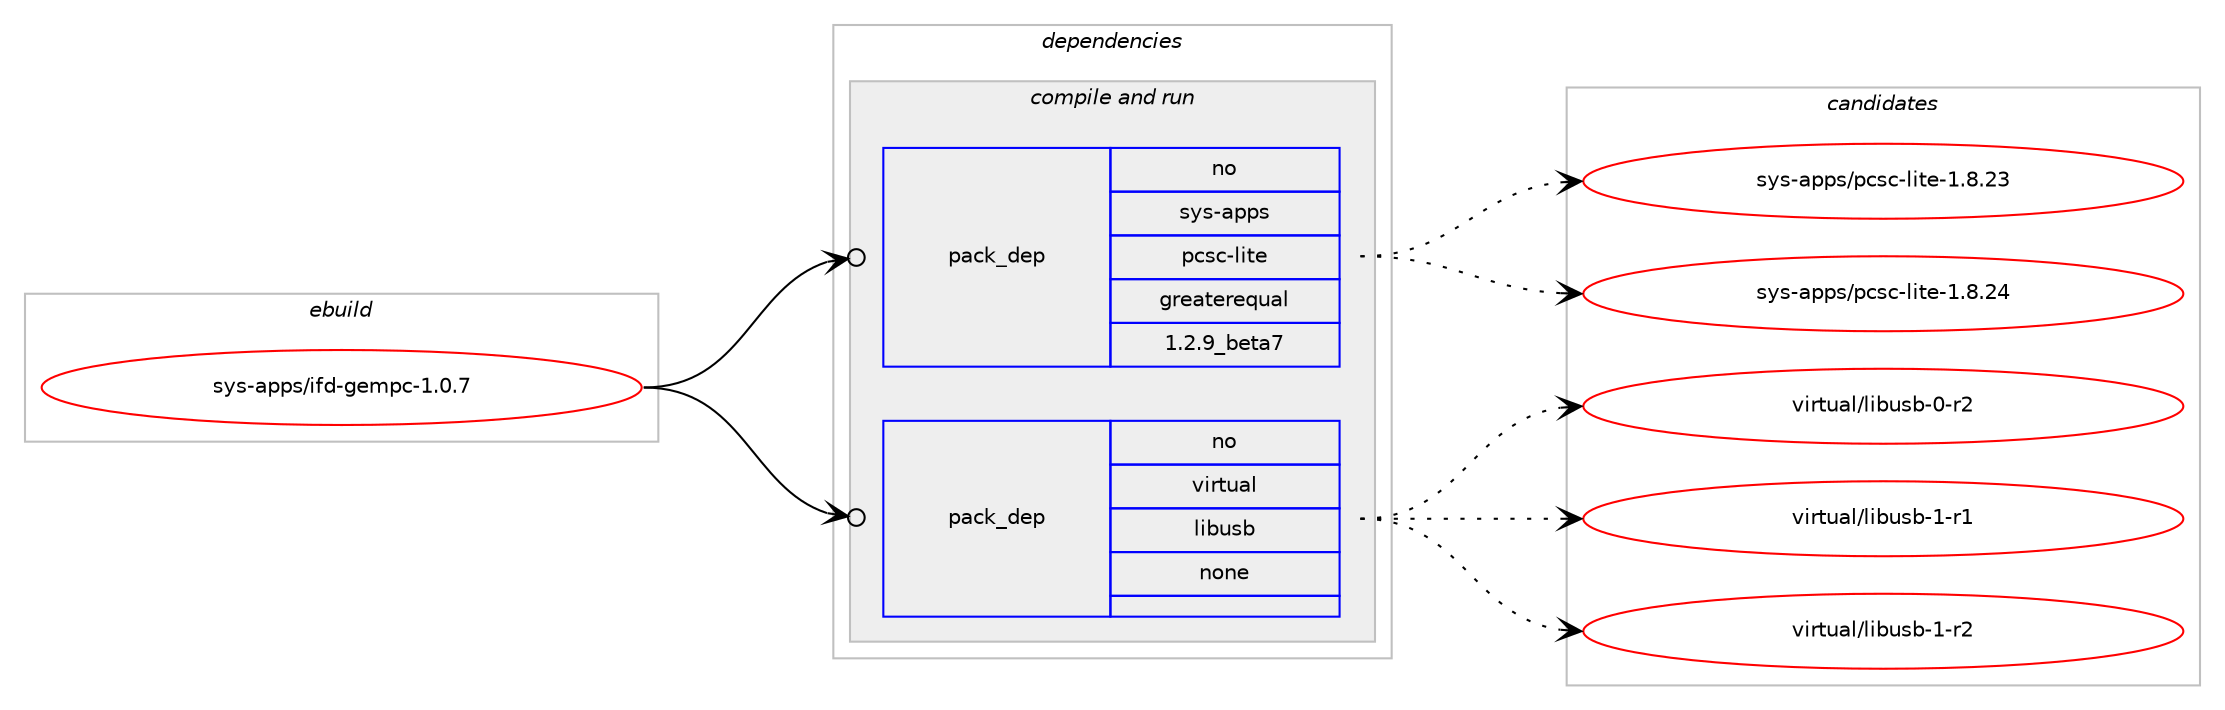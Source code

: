 digraph prolog {

# *************
# Graph options
# *************

newrank=true;
concentrate=true;
compound=true;
graph [rankdir=LR,fontname=Helvetica,fontsize=10,ranksep=1.5];#, ranksep=2.5, nodesep=0.2];
edge  [arrowhead=vee];
node  [fontname=Helvetica,fontsize=10];

# **********
# The ebuild
# **********

subgraph cluster_leftcol {
color=gray;
rank=same;
label=<<i>ebuild</i>>;
id [label="sys-apps/ifd-gempc-1.0.7", color=red, width=4, href="../sys-apps/ifd-gempc-1.0.7.svg"];
}

# ****************
# The dependencies
# ****************

subgraph cluster_midcol {
color=gray;
label=<<i>dependencies</i>>;
subgraph cluster_compile {
fillcolor="#eeeeee";
style=filled;
label=<<i>compile</i>>;
}
subgraph cluster_compileandrun {
fillcolor="#eeeeee";
style=filled;
label=<<i>compile and run</i>>;
subgraph pack1227451 {
dependency1711731 [label=<<TABLE BORDER="0" CELLBORDER="1" CELLSPACING="0" CELLPADDING="4" WIDTH="220"><TR><TD ROWSPAN="6" CELLPADDING="30">pack_dep</TD></TR><TR><TD WIDTH="110">no</TD></TR><TR><TD>sys-apps</TD></TR><TR><TD>pcsc-lite</TD></TR><TR><TD>greaterequal</TD></TR><TR><TD>1.2.9_beta7</TD></TR></TABLE>>, shape=none, color=blue];
}
id:e -> dependency1711731:w [weight=20,style="solid",arrowhead="odotvee"];
subgraph pack1227452 {
dependency1711732 [label=<<TABLE BORDER="0" CELLBORDER="1" CELLSPACING="0" CELLPADDING="4" WIDTH="220"><TR><TD ROWSPAN="6" CELLPADDING="30">pack_dep</TD></TR><TR><TD WIDTH="110">no</TD></TR><TR><TD>virtual</TD></TR><TR><TD>libusb</TD></TR><TR><TD>none</TD></TR><TR><TD></TD></TR></TABLE>>, shape=none, color=blue];
}
id:e -> dependency1711732:w [weight=20,style="solid",arrowhead="odotvee"];
}
subgraph cluster_run {
fillcolor="#eeeeee";
style=filled;
label=<<i>run</i>>;
}
}

# **************
# The candidates
# **************

subgraph cluster_choices {
rank=same;
color=gray;
label=<<i>candidates</i>>;

subgraph choice1227451 {
color=black;
nodesep=1;
choice11512111545971121121154711299115994510810511610145494656465051 [label="sys-apps/pcsc-lite-1.8.23", color=red, width=4,href="../sys-apps/pcsc-lite-1.8.23.svg"];
choice11512111545971121121154711299115994510810511610145494656465052 [label="sys-apps/pcsc-lite-1.8.24", color=red, width=4,href="../sys-apps/pcsc-lite-1.8.24.svg"];
dependency1711731:e -> choice11512111545971121121154711299115994510810511610145494656465051:w [style=dotted,weight="100"];
dependency1711731:e -> choice11512111545971121121154711299115994510810511610145494656465052:w [style=dotted,weight="100"];
}
subgraph choice1227452 {
color=black;
nodesep=1;
choice1181051141161179710847108105981171159845484511450 [label="virtual/libusb-0-r2", color=red, width=4,href="../virtual/libusb-0-r2.svg"];
choice1181051141161179710847108105981171159845494511449 [label="virtual/libusb-1-r1", color=red, width=4,href="../virtual/libusb-1-r1.svg"];
choice1181051141161179710847108105981171159845494511450 [label="virtual/libusb-1-r2", color=red, width=4,href="../virtual/libusb-1-r2.svg"];
dependency1711732:e -> choice1181051141161179710847108105981171159845484511450:w [style=dotted,weight="100"];
dependency1711732:e -> choice1181051141161179710847108105981171159845494511449:w [style=dotted,weight="100"];
dependency1711732:e -> choice1181051141161179710847108105981171159845494511450:w [style=dotted,weight="100"];
}
}

}

